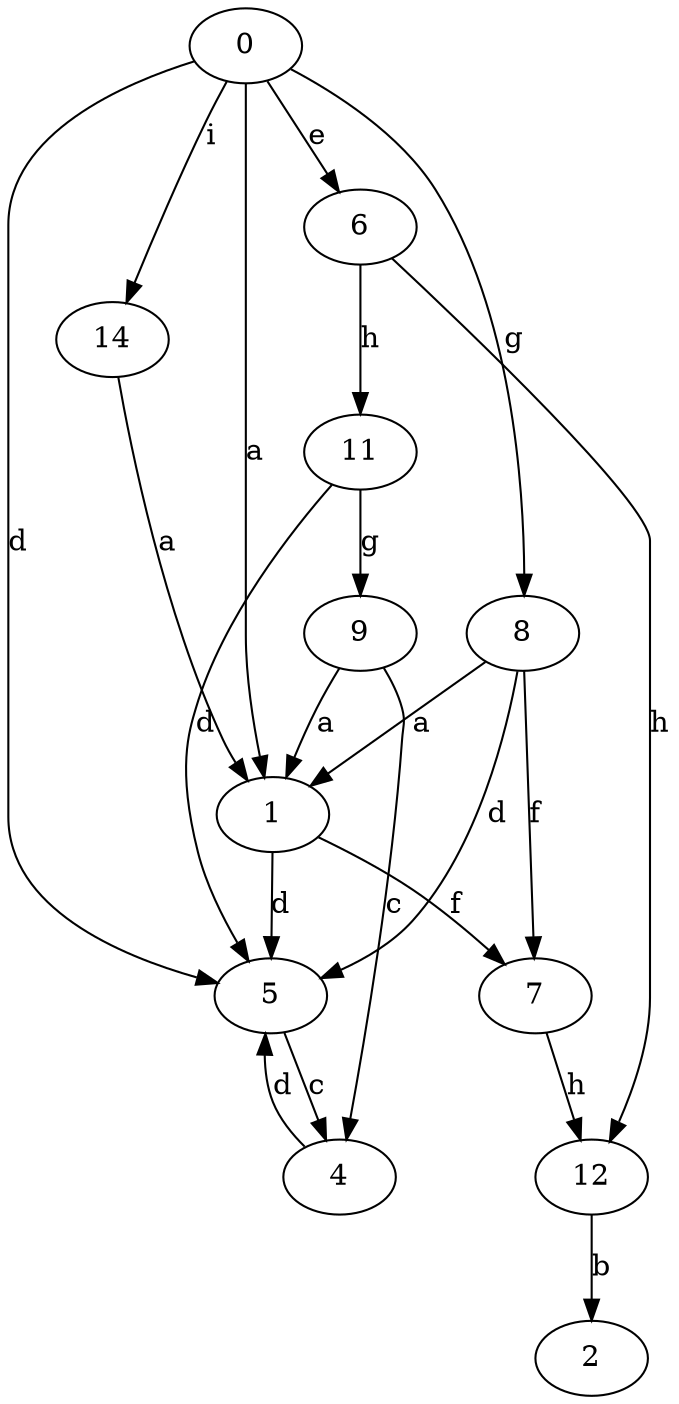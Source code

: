 strict digraph  {
1;
0;
2;
4;
5;
6;
7;
8;
9;
11;
12;
14;
1 -> 5  [label=d];
1 -> 7  [label=f];
0 -> 1  [label=a];
0 -> 5  [label=d];
0 -> 6  [label=e];
0 -> 8  [label=g];
0 -> 14  [label=i];
4 -> 5  [label=d];
5 -> 4  [label=c];
6 -> 11  [label=h];
6 -> 12  [label=h];
7 -> 12  [label=h];
8 -> 1  [label=a];
8 -> 5  [label=d];
8 -> 7  [label=f];
9 -> 1  [label=a];
9 -> 4  [label=c];
11 -> 5  [label=d];
11 -> 9  [label=g];
12 -> 2  [label=b];
14 -> 1  [label=a];
}
